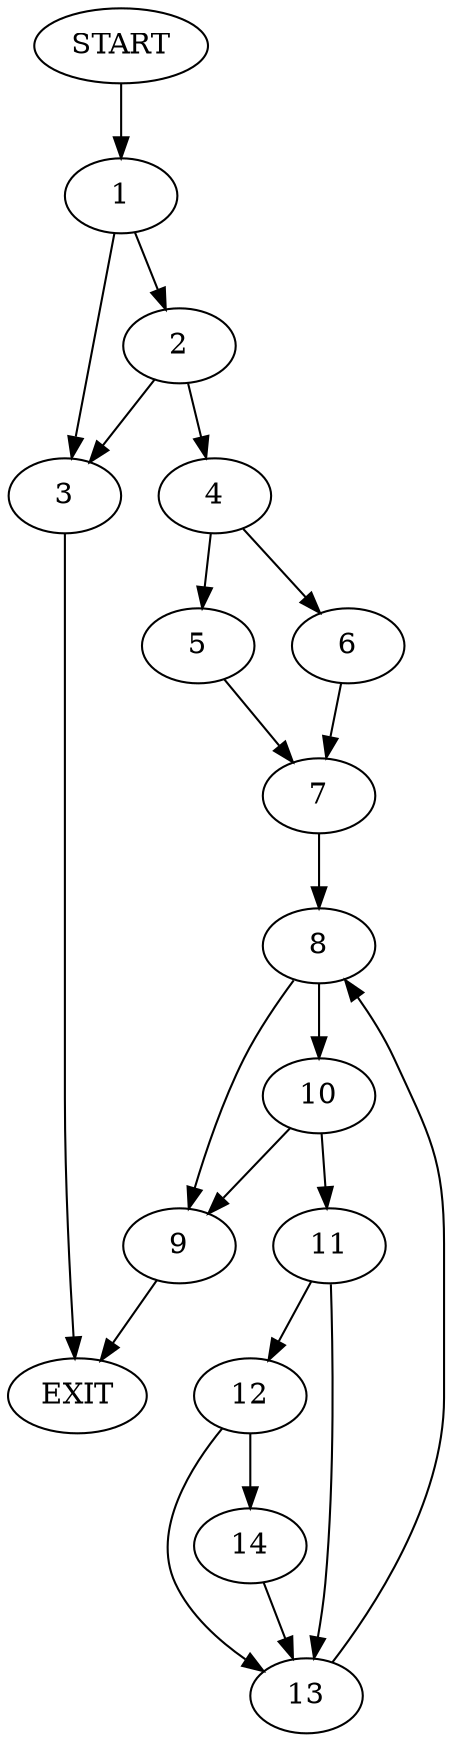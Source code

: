 digraph {
0 [label="START"]
15 [label="EXIT"]
0 -> 1
1 -> 2
1 -> 3
2 -> 4
2 -> 3
3 -> 15
4 -> 5
4 -> 6
5 -> 7
6 -> 7
7 -> 8
8 -> 9
8 -> 10
10 -> 9
10 -> 11
9 -> 15
11 -> 12
11 -> 13
13 -> 8
12 -> 14
12 -> 13
14 -> 13
}
